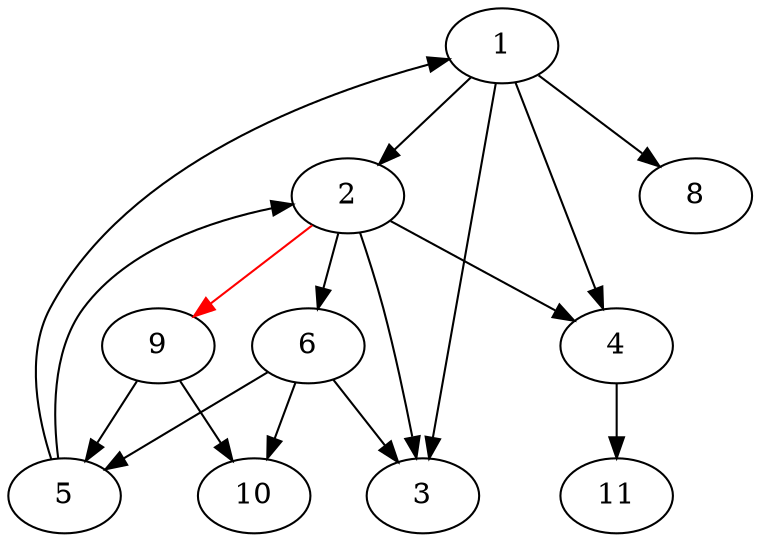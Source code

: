 strict digraph myGraph {
1 -> 2
1 -> 3
2 -> 3
2 -> 4
5 -> 1
5 -> 2
6 -> 3
6 -> 5
1 -> 4
1 -> 8
1 -> 2
1 -> 2
1 -> 2
9 -> 10
6 -> 10
9 -> 5
4 -> 11
2 -> 9 [color = red]
2 -> 4
2 -> 6
}